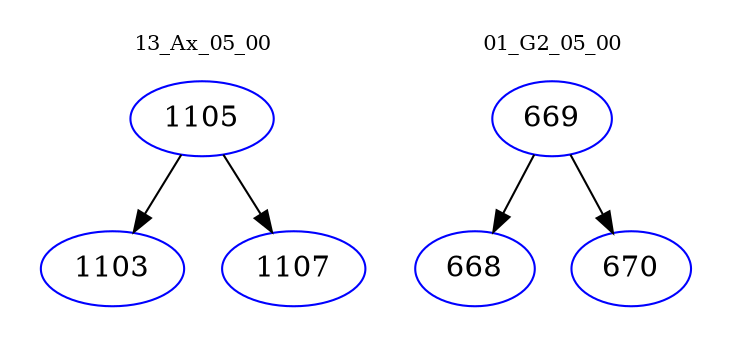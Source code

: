digraph{
subgraph cluster_0 {
color = white
label = "13_Ax_05_00";
fontsize=10;
T0_1105 [label="1105", color="blue"]
T0_1105 -> T0_1103 [color="black"]
T0_1103 [label="1103", color="blue"]
T0_1105 -> T0_1107 [color="black"]
T0_1107 [label="1107", color="blue"]
}
subgraph cluster_1 {
color = white
label = "01_G2_05_00";
fontsize=10;
T1_669 [label="669", color="blue"]
T1_669 -> T1_668 [color="black"]
T1_668 [label="668", color="blue"]
T1_669 -> T1_670 [color="black"]
T1_670 [label="670", color="blue"]
}
}
